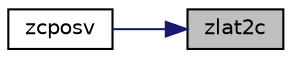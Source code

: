 digraph "zlat2c"
{
 // LATEX_PDF_SIZE
  edge [fontname="Helvetica",fontsize="10",labelfontname="Helvetica",labelfontsize="10"];
  node [fontname="Helvetica",fontsize="10",shape=record];
  rankdir="RL";
  Node1 [label="zlat2c",height=0.2,width=0.4,color="black", fillcolor="grey75", style="filled", fontcolor="black",tooltip="ZLAT2C converts a double complex triangular matrix to a complex triangular matrix."];
  Node1 -> Node2 [dir="back",color="midnightblue",fontsize="10",style="solid",fontname="Helvetica"];
  Node2 [label="zcposv",height=0.2,width=0.4,color="black", fillcolor="white", style="filled",URL="$zcposv_8f.html#ae1f1548257a84b4328773c60eefb8934",tooltip="ZCPOSV computes the solution to system of linear equations A * X = B for PO matrices"];
}
